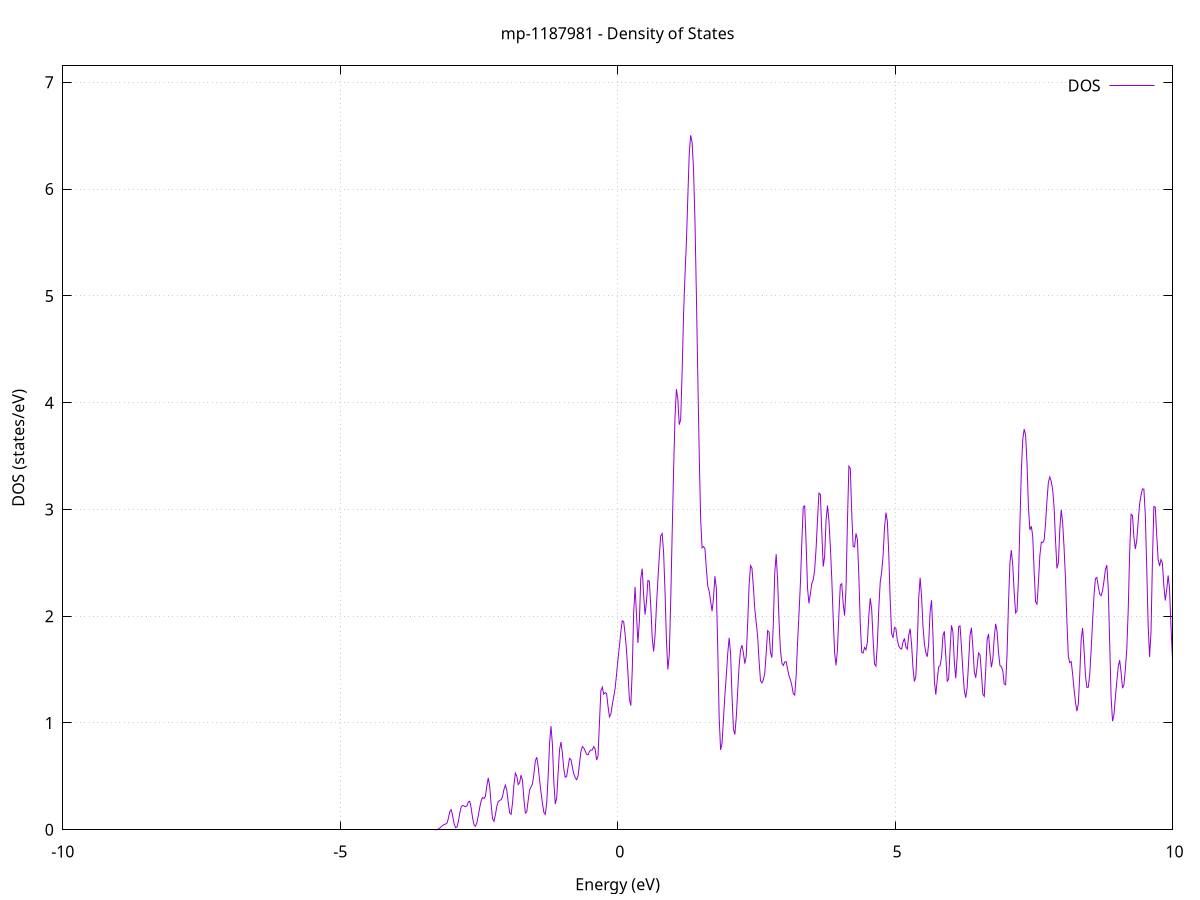 set title 'mp-1187981 - Density of States'
set xlabel 'Energy (eV)'
set ylabel 'DOS (states/eV)'
set grid
set xrange [-10:10]
set yrange [0:7.154]
set xzeroaxis lt -1
set terminal png size 800,600
set output 'mp-1187981_dos_gnuplot.png'
plot '-' using 1:2 with lines title 'DOS'
-31.768700 0.000000
-31.743000 0.000000
-31.717300 0.000000
-31.691700 0.000000
-31.666000 0.000000
-31.640300 0.000000
-31.614600 0.000000
-31.588900 0.000000
-31.563200 0.000000
-31.537500 0.000000
-31.511900 0.000000
-31.486200 0.000000
-31.460500 0.000000
-31.434800 0.000000
-31.409100 0.000000
-31.383400 0.000000
-31.357700 0.000000
-31.332000 0.000000
-31.306400 0.000000
-31.280700 0.000000
-31.255000 0.000000
-31.229300 0.000000
-31.203600 0.000000
-31.177900 0.000000
-31.152200 0.000000
-31.126500 0.000000
-31.100900 0.000000
-31.075200 0.000000
-31.049500 0.000000
-31.023800 0.000000
-30.998100 0.000000
-30.972400 0.000000
-30.946700 0.000000
-30.921100 0.000000
-30.895400 0.000000
-30.869700 0.000000
-30.844000 0.000000
-30.818300 0.000000
-30.792600 0.000000
-30.766900 0.000000
-30.741200 0.000000
-30.715600 0.000000
-30.689900 0.000000
-30.664200 0.000000
-30.638500 0.000000
-30.612800 0.000000
-30.587100 0.000000
-30.561400 0.000000
-30.535700 0.000000
-30.510100 0.000000
-30.484400 0.000000
-30.458700 0.000000
-30.433000 0.000000
-30.407300 0.000000
-30.381600 0.000000
-30.355900 0.000000
-30.330300 0.000000
-30.304600 0.000000
-30.278900 0.000000
-30.253200 0.000000
-30.227500 0.000000
-30.201800 0.000000
-30.176100 0.000000
-30.150400 0.000000
-30.124800 0.000000
-30.099100 0.000000
-30.073400 0.000000
-30.047700 0.000000
-30.022000 0.000000
-29.996300 0.000000
-29.970600 0.000000
-29.944900 0.000000
-29.919300 0.000000
-29.893600 0.000000
-29.867900 0.000000
-29.842200 0.000000
-29.816500 0.000000
-29.790800 0.000000
-29.765100 0.000000
-29.739400 0.000000
-29.713800 0.000000
-29.688100 0.000000
-29.662400 0.000000
-29.636700 0.000000
-29.611000 0.000000
-29.585300 0.000600
-29.559600 0.011700
-29.534000 0.147200
-29.508300 1.118800
-29.482600 5.194300
-29.456900 14.894000
-29.431200 26.762800
-29.405500 30.654700
-29.379800 22.735100
-29.354100 11.007400
-29.328500 3.466800
-29.302800 0.700600
-29.277100 0.089200
-29.251400 0.007000
-29.225700 0.000300
-29.200000 0.000000
-29.174300 0.000000
-29.148600 0.000000
-29.123000 0.000000
-29.097300 0.000000
-29.071600 0.000000
-29.045900 0.000000
-29.020200 0.000000
-28.994500 0.000000
-28.968800 0.000000
-28.943200 0.000000
-28.917500 0.000000
-28.891800 0.000000
-28.866100 0.000000
-28.840400 0.000000
-28.814700 0.000000
-28.789000 0.000000
-28.763300 0.000000
-28.737700 0.000000
-28.712000 0.000000
-28.686300 0.000000
-28.660600 0.000000
-28.634900 0.000000
-28.609200 0.000000
-28.583500 0.000000
-28.557800 0.000000
-28.532200 0.000000
-28.506500 0.000000
-28.480800 0.000000
-28.455100 0.000000
-28.429400 0.000000
-28.403700 0.000000
-28.378000 0.000000
-28.352400 0.000000
-28.326700 0.000000
-28.301000 0.000000
-28.275300 0.000000
-28.249600 0.000000
-28.223900 0.000000
-28.198200 0.000000
-28.172500 0.000000
-28.146900 0.000000
-28.121200 0.000000
-28.095500 0.000000
-28.069800 0.000000
-28.044100 0.000000
-28.018400 0.000000
-27.992700 0.000000
-27.967000 0.000000
-27.941400 0.000000
-27.915700 0.000000
-27.890000 0.000000
-27.864300 0.000000
-27.838600 0.000000
-27.812900 0.000000
-27.787200 0.000000
-27.761600 0.000000
-27.735900 0.000000
-27.710200 0.000000
-27.684500 0.000000
-27.658800 0.000000
-27.633100 0.000000
-27.607400 0.000000
-27.581700 0.000000
-27.556100 0.000000
-27.530400 0.000000
-27.504700 0.000000
-27.479000 0.000000
-27.453300 0.000000
-27.427600 0.000000
-27.401900 0.000000
-27.376200 0.000000
-27.350600 0.000000
-27.324900 0.000000
-27.299200 0.000000
-27.273500 0.000000
-27.247800 0.000000
-27.222100 0.000000
-27.196400 0.000000
-27.170800 0.000000
-27.145100 0.000000
-27.119400 0.000000
-27.093700 0.000000
-27.068000 0.000000
-27.042300 0.000000
-27.016600 0.000000
-26.990900 0.000000
-26.965300 0.000000
-26.939600 0.000000
-26.913900 0.000000
-26.888200 0.000000
-26.862500 0.000000
-26.836800 0.000000
-26.811100 0.000000
-26.785400 0.000000
-26.759800 0.000000
-26.734100 0.000000
-26.708400 0.000000
-26.682700 0.000000
-26.657000 0.000000
-26.631300 0.000000
-26.605600 0.000000
-26.580000 0.000000
-26.554300 0.000000
-26.528600 0.000000
-26.502900 0.000000
-26.477200 0.000000
-26.451500 0.000000
-26.425800 0.000000
-26.400100 0.000000
-26.374500 0.000000
-26.348800 0.000000
-26.323100 0.000000
-26.297400 0.000000
-26.271700 0.000000
-26.246000 0.000000
-26.220300 0.000000
-26.194600 0.000000
-26.169000 0.000000
-26.143300 0.000000
-26.117600 0.000000
-26.091900 0.000000
-26.066200 0.000000
-26.040500 0.000000
-26.014800 0.000000
-25.989100 0.000000
-25.963500 0.000000
-25.937800 0.000000
-25.912100 0.000000
-25.886400 0.000000
-25.860700 0.000000
-25.835000 0.000000
-25.809300 0.000000
-25.783700 0.000000
-25.758000 0.000000
-25.732300 0.000000
-25.706600 0.000000
-25.680900 0.000000
-25.655200 0.000000
-25.629500 0.000000
-25.603800 0.000000
-25.578200 0.000000
-25.552500 0.000000
-25.526800 0.000000
-25.501100 0.000000
-25.475400 0.000000
-25.449700 0.000000
-25.424000 0.000000
-25.398300 0.000000
-25.372700 0.000000
-25.347000 0.000000
-25.321300 0.000000
-25.295600 0.000000
-25.269900 0.000000
-25.244200 0.000000
-25.218500 0.000000
-25.192900 0.000000
-25.167200 0.000000
-25.141500 0.000000
-25.115800 0.000000
-25.090100 0.000000
-25.064400 0.000000
-25.038700 0.000000
-25.013000 0.000000
-24.987400 0.000000
-24.961700 0.000000
-24.936000 0.000000
-24.910300 0.000000
-24.884600 0.000000
-24.858900 0.000000
-24.833200 0.000000
-24.807500 0.000000
-24.781900 0.000000
-24.756200 0.000000
-24.730500 0.000000
-24.704800 0.000000
-24.679100 0.000000
-24.653400 0.000000
-24.627700 0.000000
-24.602100 0.000000
-24.576400 0.000000
-24.550700 0.000000
-24.525000 0.000000
-24.499300 0.000000
-24.473600 0.000000
-24.447900 0.000000
-24.422200 0.000000
-24.396600 0.000000
-24.370900 0.000000
-24.345200 0.000000
-24.319500 0.000000
-24.293800 0.000000
-24.268100 0.000000
-24.242400 0.000000
-24.216700 0.000000
-24.191100 0.000000
-24.165400 0.000000
-24.139700 0.000000
-24.114000 0.000000
-24.088300 0.000000
-24.062600 0.000000
-24.036900 0.000000
-24.011300 0.000000
-23.985600 0.000000
-23.959900 0.000000
-23.934200 0.000000
-23.908500 0.000000
-23.882800 0.000000
-23.857100 0.000000
-23.831400 0.000000
-23.805800 0.000000
-23.780100 0.000000
-23.754400 0.000000
-23.728700 0.000000
-23.703000 0.000000
-23.677300 0.000000
-23.651600 0.000000
-23.625900 0.000000
-23.600300 0.000000
-23.574600 0.000000
-23.548900 0.000000
-23.523200 0.000000
-23.497500 0.000000
-23.471800 0.000000
-23.446100 0.000000
-23.420500 0.000000
-23.394800 0.000000
-23.369100 0.000000
-23.343400 0.000000
-23.317700 0.000000
-23.292000 0.000000
-23.266300 0.000000
-23.240600 0.000000
-23.215000 0.000000
-23.189300 0.000000
-23.163600 0.000000
-23.137900 0.000000
-23.112200 0.000000
-23.086500 0.000000
-23.060800 0.000000
-23.035100 0.000000
-23.009500 0.000000
-22.983800 0.000000
-22.958100 0.000000
-22.932400 0.000000
-22.906700 0.000000
-22.881000 0.000000
-22.855300 0.000000
-22.829700 0.000000
-22.804000 0.000000
-22.778300 0.000000
-22.752600 0.000000
-22.726900 0.000000
-22.701200 0.000000
-22.675500 0.000000
-22.649800 0.000000
-22.624200 0.000000
-22.598500 0.000000
-22.572800 0.000000
-22.547100 0.000000
-22.521400 0.000000
-22.495700 0.000000
-22.470000 0.000000
-22.444300 0.000000
-22.418700 0.000000
-22.393000 0.000000
-22.367300 0.000000
-22.341600 0.000000
-22.315900 0.000000
-22.290200 0.000000
-22.264500 0.000000
-22.238900 0.000000
-22.213200 0.000000
-22.187500 0.000000
-22.161800 0.000000
-22.136100 0.000000
-22.110400 0.000000
-22.084700 0.000000
-22.059000 0.000000
-22.033400 0.000000
-22.007700 0.000000
-21.982000 0.000000
-21.956300 0.000000
-21.930600 0.000000
-21.904900 0.000000
-21.879200 0.000000
-21.853500 0.000000
-21.827900 0.000000
-21.802200 0.000000
-21.776500 0.000000
-21.750800 0.000000
-21.725100 0.000000
-21.699400 0.000000
-21.673700 0.000000
-21.648000 0.000000
-21.622400 0.000000
-21.596700 0.000000
-21.571000 0.000000
-21.545300 0.000000
-21.519600 0.000000
-21.493900 0.000000
-21.468200 0.000000
-21.442600 0.000000
-21.416900 0.000000
-21.391200 0.000000
-21.365500 0.000000
-21.339800 0.000000
-21.314100 0.000000
-21.288400 0.000000
-21.262700 0.000000
-21.237100 0.000000
-21.211400 0.000000
-21.185700 0.000000
-21.160000 0.000000
-21.134300 0.000000
-21.108600 0.000000
-21.082900 0.000000
-21.057200 0.000000
-21.031600 0.000000
-21.005900 0.000000
-20.980200 0.000000
-20.954500 0.000000
-20.928800 0.000000
-20.903100 0.000000
-20.877400 0.000000
-20.851800 0.000100
-20.826100 0.001400
-20.800400 0.016300
-20.774700 0.123000
-20.749000 0.603600
-20.723300 1.976800
-20.697600 4.456700
-20.671900 7.122000
-20.646300 8.320900
-20.620600 7.583800
-20.594900 6.559400
-20.569200 7.385500
-20.543500 10.560700
-20.517800 14.578600
-20.492100 16.914100
-20.466400 15.729600
-20.440800 11.923800
-20.415100 8.653000
-20.389400 8.108200
-20.363700 10.077200
-20.338000 13.023800
-20.312300 15.185800
-20.286600 15.863800
-20.261000 16.489300
-20.235300 19.079800
-20.209600 23.538000
-20.183900 27.634200
-20.158200 28.611200
-20.132500 24.362900
-20.106800 15.781000
-20.081100 7.279400
-20.055500 2.285300
-20.029800 0.474000
-20.004100 0.063600
-19.978400 0.005400
-19.952700 0.000300
-19.927000 0.000000
-19.901300 0.000000
-19.875600 0.000000
-19.850000 0.000000
-19.824300 0.000000
-19.798600 0.000000
-19.772900 0.000000
-19.747200 0.000000
-19.721500 0.000000
-19.695800 0.000000
-19.670200 0.000000
-19.644500 0.000000
-19.618800 0.000000
-19.593100 0.000000
-19.567400 0.000000
-19.541700 0.000000
-19.516000 0.000000
-19.490300 0.000000
-19.464700 0.000000
-19.439000 0.000000
-19.413300 0.000000
-19.387600 0.000000
-19.361900 0.000000
-19.336200 0.000000
-19.310500 0.000000
-19.284800 0.000000
-19.259200 0.000000
-19.233500 0.000000
-19.207800 0.000000
-19.182100 0.000000
-19.156400 0.000000
-19.130700 0.000000
-19.105000 0.000000
-19.079400 0.000000
-19.053700 0.000000
-19.028000 0.000000
-19.002300 0.000000
-18.976600 0.000000
-18.950900 0.000000
-18.925200 0.000000
-18.899500 0.000000
-18.873900 0.000000
-18.848200 0.000000
-18.822500 0.000000
-18.796800 0.000000
-18.771100 0.000000
-18.745400 0.000000
-18.719700 0.000000
-18.694000 0.000000
-18.668400 0.000000
-18.642700 0.000000
-18.617000 0.000000
-18.591300 0.000000
-18.565600 0.000000
-18.539900 0.000000
-18.514200 0.000000
-18.488600 0.000000
-18.462900 0.000000
-18.437200 0.000000
-18.411500 0.000000
-18.385800 0.000000
-18.360100 0.000000
-18.334400 0.000000
-18.308700 0.000000
-18.283100 0.000000
-18.257400 0.000000
-18.231700 0.000000
-18.206000 0.000000
-18.180300 0.000000
-18.154600 0.000000
-18.128900 0.000000
-18.103200 0.000000
-18.077600 0.000000
-18.051900 0.000000
-18.026200 0.000000
-18.000500 0.000000
-17.974800 0.000000
-17.949100 0.000000
-17.923400 0.000000
-17.897700 0.000000
-17.872100 0.000000
-17.846400 0.000000
-17.820700 0.000000
-17.795000 0.000000
-17.769300 0.000000
-17.743600 0.000000
-17.717900 0.000000
-17.692300 0.000000
-17.666600 0.000000
-17.640900 0.000000
-17.615200 0.000000
-17.589500 0.000000
-17.563800 0.000000
-17.538100 0.000000
-17.512400 0.000000
-17.486800 0.000000
-17.461100 0.000000
-17.435400 0.000000
-17.409700 0.000000
-17.384000 0.000000
-17.358300 0.000000
-17.332600 0.000000
-17.306900 0.000000
-17.281300 0.000000
-17.255600 0.000000
-17.229900 0.000000
-17.204200 0.000000
-17.178500 0.000000
-17.152800 0.000000
-17.127100 0.000000
-17.101500 0.000000
-17.075800 0.000000
-17.050100 0.000000
-17.024400 0.000000
-16.998700 0.000000
-16.973000 0.000000
-16.947300 0.000000
-16.921600 0.000000
-16.896000 0.000000
-16.870300 0.000000
-16.844600 0.000000
-16.818900 0.000000
-16.793200 0.000000
-16.767500 0.000000
-16.741800 0.000000
-16.716100 0.000000
-16.690500 0.000000
-16.664800 0.000000
-16.639100 0.000000
-16.613400 0.000000
-16.587700 0.000000
-16.562000 0.000000
-16.536300 0.000000
-16.510700 0.000000
-16.485000 0.000000
-16.459300 0.000000
-16.433600 0.000000
-16.407900 0.000000
-16.382200 0.000000
-16.356500 0.000000
-16.330800 0.000000
-16.305200 0.000000
-16.279500 0.000000
-16.253800 0.000000
-16.228100 0.000000
-16.202400 0.000000
-16.176700 0.000000
-16.151000 0.000000
-16.125300 0.000000
-16.099700 0.000000
-16.074000 0.000000
-16.048300 0.000000
-16.022600 0.000000
-15.996900 0.000000
-15.971200 0.000000
-15.945500 0.000000
-15.919900 0.000000
-15.894200 0.000000
-15.868500 0.000000
-15.842800 0.000000
-15.817100 0.000000
-15.791400 0.000000
-15.765700 0.000000
-15.740000 0.000000
-15.714400 0.000000
-15.688700 0.000000
-15.663000 0.000000
-15.637300 0.000000
-15.611600 0.000000
-15.585900 0.000000
-15.560200 0.000000
-15.534500 0.000000
-15.508900 0.000000
-15.483200 0.000000
-15.457500 0.000000
-15.431800 0.000000
-15.406100 0.000000
-15.380400 0.000000
-15.354700 0.000000
-15.329100 0.000000
-15.303400 0.000000
-15.277700 0.000000
-15.252000 0.000000
-15.226300 0.000000
-15.200600 0.000000
-15.174900 0.000000
-15.149200 0.000000
-15.123600 0.000000
-15.097900 0.000000
-15.072200 0.000000
-15.046500 0.000000
-15.020800 0.000000
-14.995100 0.000000
-14.969400 0.000000
-14.943700 0.000000
-14.918100 0.000000
-14.892400 0.000000
-14.866700 0.000000
-14.841000 0.000000
-14.815300 0.000000
-14.789600 0.000000
-14.763900 0.000000
-14.738300 0.000000
-14.712600 0.000000
-14.686900 0.000000
-14.661200 0.000000
-14.635500 0.000000
-14.609800 0.000000
-14.584100 0.000000
-14.558400 0.000000
-14.532800 0.000000
-14.507100 0.000000
-14.481400 0.000000
-14.455700 0.000000
-14.430000 0.000000
-14.404300 0.000000
-14.378600 0.000000
-14.352900 0.000000
-14.327300 0.000000
-14.301600 0.000000
-14.275900 0.000000
-14.250200 0.000000
-14.224500 0.000000
-14.198800 0.000000
-14.173100 0.000000
-14.147500 0.000000
-14.121800 0.000000
-14.096100 0.000000
-14.070400 0.000000
-14.044700 0.000000
-14.019000 0.000000
-13.993300 0.000000
-13.967600 0.000000
-13.942000 0.000000
-13.916300 0.000000
-13.890600 0.000000
-13.864900 0.000000
-13.839200 0.000000
-13.813500 0.000000
-13.787800 0.000000
-13.762100 0.000000
-13.736500 0.000000
-13.710800 0.000000
-13.685100 0.000000
-13.659400 0.000000
-13.633700 0.000000
-13.608000 0.000000
-13.582300 0.000000
-13.556600 0.000000
-13.531000 0.000000
-13.505300 0.000000
-13.479600 0.000000
-13.453900 0.000000
-13.428200 0.000000
-13.402500 0.000000
-13.376800 0.000000
-13.351200 0.000000
-13.325500 0.000000
-13.299800 0.000000
-13.274100 0.000000
-13.248400 0.000000
-13.222700 0.000000
-13.197000 0.000000
-13.171300 0.000000
-13.145700 0.000000
-13.120000 0.000000
-13.094300 0.000000
-13.068600 0.000000
-13.042900 0.000000
-13.017200 0.000000
-12.991500 0.000000
-12.965800 0.000000
-12.940200 0.000000
-12.914500 0.000000
-12.888800 0.000000
-12.863100 0.000000
-12.837400 0.000000
-12.811700 0.000000
-12.786000 0.000000
-12.760400 0.000000
-12.734700 0.000000
-12.709000 0.000000
-12.683300 0.000000
-12.657600 0.000000
-12.631900 0.000000
-12.606200 0.000000
-12.580500 0.000000
-12.554900 0.000000
-12.529200 0.000000
-12.503500 0.000000
-12.477800 0.000000
-12.452100 0.000000
-12.426400 0.000000
-12.400700 0.000000
-12.375000 0.000000
-12.349400 0.000000
-12.323700 0.000000
-12.298000 0.000000
-12.272300 0.000000
-12.246600 0.000000
-12.220900 0.000000
-12.195200 0.000000
-12.169600 0.000000
-12.143900 0.000000
-12.118200 0.000000
-12.092500 0.000000
-12.066800 0.000000
-12.041100 0.000000
-12.015400 0.000000
-11.989700 0.000000
-11.964100 0.000000
-11.938400 0.000000
-11.912700 0.000000
-11.887000 0.000000
-11.861300 0.000000
-11.835600 0.000000
-11.809900 0.000000
-11.784200 0.000000
-11.758600 0.000000
-11.732900 0.000000
-11.707200 0.000000
-11.681500 0.000000
-11.655800 0.000000
-11.630100 0.000000
-11.604400 0.000000
-11.578800 0.000000
-11.553100 0.000000
-11.527400 0.000000
-11.501700 0.000000
-11.476000 0.000000
-11.450300 0.000000
-11.424600 0.000000
-11.398900 0.000000
-11.373300 0.000000
-11.347600 0.000000
-11.321900 0.000000
-11.296200 0.000000
-11.270500 0.000000
-11.244800 0.000000
-11.219100 0.000000
-11.193400 0.000000
-11.167800 0.000000
-11.142100 0.000000
-11.116400 0.000000
-11.090700 0.000000
-11.065000 0.000000
-11.039300 0.000000
-11.013600 0.000000
-10.988000 0.000000
-10.962300 0.000000
-10.936600 0.000000
-10.910900 0.000000
-10.885200 0.000000
-10.859500 0.000000
-10.833800 0.000000
-10.808100 0.000000
-10.782500 0.000000
-10.756800 0.000000
-10.731100 0.000000
-10.705400 0.000000
-10.679700 0.000000
-10.654000 0.000000
-10.628300 0.000000
-10.602600 0.000000
-10.577000 0.000000
-10.551300 0.000000
-10.525600 0.000000
-10.499900 0.000000
-10.474200 0.000000
-10.448500 0.000000
-10.422800 0.000000
-10.397200 0.000000
-10.371500 0.000000
-10.345800 0.000000
-10.320100 0.000000
-10.294400 0.000000
-10.268700 0.000000
-10.243000 0.000000
-10.217300 0.000000
-10.191700 0.000000
-10.166000 0.000000
-10.140300 0.000000
-10.114600 0.000000
-10.088900 0.000000
-10.063200 0.000000
-10.037500 0.000000
-10.011800 0.000000
-9.986200 0.000000
-9.960500 0.000000
-9.934800 0.000000
-9.909100 0.000000
-9.883400 0.000000
-9.857700 0.000000
-9.832000 0.000000
-9.806300 0.000000
-9.780700 0.000000
-9.755000 0.000000
-9.729300 0.000000
-9.703600 0.000000
-9.677900 0.000000
-9.652200 0.000000
-9.626500 0.000000
-9.600900 0.000000
-9.575200 0.000000
-9.549500 0.000000
-9.523800 0.000000
-9.498100 0.000000
-9.472400 0.000000
-9.446700 0.000000
-9.421000 0.000000
-9.395400 0.000000
-9.369700 0.000000
-9.344000 0.000000
-9.318300 0.000000
-9.292600 0.000000
-9.266900 0.000000
-9.241200 0.000000
-9.215500 0.000000
-9.189900 0.000000
-9.164200 0.000000
-9.138500 0.000000
-9.112800 0.000000
-9.087100 0.000000
-9.061400 0.000000
-9.035700 0.000000
-9.010100 0.000000
-8.984400 0.000000
-8.958700 0.000000
-8.933000 0.000000
-8.907300 0.000000
-8.881600 0.000000
-8.855900 0.000000
-8.830200 0.000000
-8.804600 0.000000
-8.778900 0.000000
-8.753200 0.000000
-8.727500 0.000000
-8.701800 0.000000
-8.676100 0.000000
-8.650400 0.000000
-8.624700 0.000000
-8.599100 0.000000
-8.573400 0.000000
-8.547700 0.000000
-8.522000 0.000000
-8.496300 0.000000
-8.470600 0.000000
-8.444900 0.000000
-8.419300 0.000000
-8.393600 0.000000
-8.367900 0.000000
-8.342200 0.000000
-8.316500 0.000000
-8.290800 0.000000
-8.265100 0.000000
-8.239400 0.000000
-8.213800 0.000000
-8.188100 0.000000
-8.162400 0.000000
-8.136700 0.000000
-8.111000 0.000000
-8.085300 0.000000
-8.059600 0.000000
-8.033900 0.000000
-8.008300 0.000000
-7.982600 0.000000
-7.956900 0.000000
-7.931200 0.000000
-7.905500 0.000000
-7.879800 0.000000
-7.854100 0.000000
-7.828500 0.000000
-7.802800 0.000000
-7.777100 0.000000
-7.751400 0.000000
-7.725700 0.000000
-7.700000 0.000000
-7.674300 0.000000
-7.648600 0.000000
-7.623000 0.000000
-7.597300 0.000000
-7.571600 0.000000
-7.545900 0.000000
-7.520200 0.000000
-7.494500 0.000000
-7.468800 0.000000
-7.443100 0.000000
-7.417500 0.000000
-7.391800 0.000000
-7.366100 0.000000
-7.340400 0.000000
-7.314700 0.000000
-7.289000 0.000000
-7.263300 0.000000
-7.237700 0.000000
-7.212000 0.000000
-7.186300 0.000000
-7.160600 0.000000
-7.134900 0.000000
-7.109200 0.000000
-7.083500 0.000000
-7.057800 0.000000
-7.032200 0.000000
-7.006500 0.000000
-6.980800 0.000000
-6.955100 0.000000
-6.929400 0.000000
-6.903700 0.000000
-6.878000 0.000000
-6.852300 0.000000
-6.826700 0.000000
-6.801000 0.000000
-6.775300 0.000000
-6.749600 0.000000
-6.723900 0.000000
-6.698200 0.000000
-6.672500 0.000000
-6.646900 0.000000
-6.621200 0.000000
-6.595500 0.000000
-6.569800 0.000000
-6.544100 0.000000
-6.518400 0.000000
-6.492700 0.000000
-6.467000 0.000000
-6.441400 0.000000
-6.415700 0.000000
-6.390000 0.000000
-6.364300 0.000000
-6.338600 0.000000
-6.312900 0.000000
-6.287200 0.000000
-6.261500 0.000000
-6.235900 0.000000
-6.210200 0.000000
-6.184500 0.000000
-6.158800 0.000000
-6.133100 0.000000
-6.107400 0.000000
-6.081700 0.000000
-6.056100 0.000000
-6.030400 0.000000
-6.004700 0.000000
-5.979000 0.000000
-5.953300 0.000000
-5.927600 0.000000
-5.901900 0.000000
-5.876200 0.000000
-5.850600 0.000000
-5.824900 0.000000
-5.799200 0.000000
-5.773500 0.000000
-5.747800 0.000000
-5.722100 0.000000
-5.696400 0.000000
-5.670700 0.000000
-5.645100 0.000000
-5.619400 0.000000
-5.593700 0.000000
-5.568000 0.000000
-5.542300 0.000000
-5.516600 0.000000
-5.490900 0.000000
-5.465200 0.000000
-5.439600 0.000000
-5.413900 0.000000
-5.388200 0.000000
-5.362500 0.000000
-5.336800 0.000000
-5.311100 0.000000
-5.285400 0.000000
-5.259800 0.000000
-5.234100 0.000000
-5.208400 0.000000
-5.182700 0.000000
-5.157000 0.000000
-5.131300 0.000000
-5.105600 0.000000
-5.079900 0.000000
-5.054300 0.000000
-5.028600 0.000000
-5.002900 0.000000
-4.977200 0.000000
-4.951500 0.000000
-4.925800 0.000000
-4.900100 0.000000
-4.874400 0.000000
-4.848800 0.000000
-4.823100 0.000000
-4.797400 0.000000
-4.771700 0.000000
-4.746000 0.000000
-4.720300 0.000000
-4.694600 0.000000
-4.669000 0.000000
-4.643300 0.000000
-4.617600 0.000000
-4.591900 0.000000
-4.566200 0.000000
-4.540500 0.000000
-4.514800 0.000000
-4.489100 0.000000
-4.463500 0.000000
-4.437800 0.000000
-4.412100 0.000000
-4.386400 0.000000
-4.360700 0.000000
-4.335000 0.000000
-4.309300 0.000000
-4.283600 0.000000
-4.258000 0.000000
-4.232300 0.000000
-4.206600 0.000000
-4.180900 0.000000
-4.155200 0.000000
-4.129500 0.000000
-4.103800 0.000000
-4.078200 0.000000
-4.052500 0.000000
-4.026800 0.000000
-4.001100 0.000000
-3.975400 0.000000
-3.949700 0.000000
-3.924000 0.000000
-3.898300 0.000000
-3.872700 0.000000
-3.847000 0.000000
-3.821300 0.000000
-3.795600 0.000000
-3.769900 0.000000
-3.744200 0.000000
-3.718500 0.000000
-3.692800 0.000000
-3.667200 0.000000
-3.641500 0.000000
-3.615800 0.000000
-3.590100 0.000000
-3.564400 0.000000
-3.538700 0.000000
-3.513000 0.000000
-3.487400 0.000000
-3.461700 0.000000
-3.436000 0.000000
-3.410300 0.000000
-3.384600 0.000000
-3.358900 0.000000
-3.333200 0.000000
-3.307500 0.000000
-3.281900 0.000300
-3.256200 0.001700
-3.230500 0.006800
-3.204800 0.017000
-3.179100 0.029000
-3.153400 0.040200
-3.127700 0.049700
-3.102000 0.053300
-3.076400 0.062500
-3.050700 0.106500
-3.025000 0.171300
-2.999300 0.187900
-2.973600 0.131200
-2.947900 0.058200
-2.922200 0.020200
-2.896600 0.025800
-2.870900 0.075900
-2.845200 0.155400
-2.819500 0.214000
-2.793800 0.227800
-2.768100 0.223100
-2.742400 0.215500
-2.716700 0.223900
-2.691100 0.259500
-2.665400 0.267400
-2.639700 0.203900
-2.614000 0.110100
-2.588300 0.045800
-2.562600 0.032000
-2.536900 0.066500
-2.511200 0.134300
-2.485600 0.209200
-2.459900 0.272100
-2.434200 0.302000
-2.408500 0.292500
-2.382800 0.313300
-2.357100 0.413800
-2.331400 0.485400
-2.305800 0.408500
-2.280100 0.235900
-2.254400 0.103700
-2.228700 0.078800
-2.203000 0.140700
-2.177300 0.220200
-2.151600 0.263200
-2.125900 0.275300
-2.100300 0.280900
-2.074600 0.311600
-2.048900 0.378300
-2.023200 0.418200
-1.997500 0.368200
-1.971800 0.255500
-1.946100 0.158300
-1.920400 0.144600
-1.894800 0.249200
-1.869100 0.420800
-1.843400 0.530600
-1.817700 0.502000
-1.792000 0.423100
-1.766300 0.441400
-1.740600 0.512500
-1.714900 0.461000
-1.689300 0.287100
-1.663600 0.156400
-1.637900 0.167800
-1.612200 0.277100
-1.586500 0.371900
-1.560800 0.402300
-1.535100 0.428900
-1.509500 0.521600
-1.483800 0.644700
-1.458100 0.679200
-1.432400 0.592400
-1.406700 0.464100
-1.381000 0.350400
-1.355300 0.248700
-1.329600 0.162000
-1.304000 0.145000
-1.278300 0.252400
-1.252600 0.497700
-1.226900 0.811700
-1.201200 0.971000
-1.175500 0.796900
-1.149800 0.448200
-1.124100 0.240900
-1.098500 0.299200
-1.072800 0.527700
-1.047100 0.751000
-1.021400 0.822000
-0.995700 0.716500
-0.970000 0.568400
-0.944300 0.491700
-0.918700 0.501200
-0.893000 0.588100
-0.867300 0.669000
-0.841600 0.657700
-0.815900 0.585900
-0.790200 0.522900
-0.764500 0.487000
-0.738800 0.469200
-0.713200 0.505500
-0.687500 0.619400
-0.661800 0.734300
-0.636100 0.778400
-0.610400 0.766900
-0.584700 0.737700
-0.559000 0.706400
-0.533300 0.702400
-0.507700 0.734200
-0.482000 0.746600
-0.456300 0.748100
-0.430600 0.778400
-0.404900 0.754800
-0.379200 0.652500
-0.353500 0.691500
-0.327900 1.001500
-0.302200 1.302100
-0.276500 1.336500
-0.250800 1.269700
-0.225100 1.284400
-0.199400 1.276900
-0.173700 1.157100
-0.148000 1.057500
-0.122400 1.083100
-0.096700 1.170900
-0.071000 1.245100
-0.045300 1.325800
-0.019600 1.456100
0.006100 1.596000
0.031800 1.720100
0.057500 1.853500
0.083100 1.957800
0.108800 1.948500
0.134500 1.833800
0.160200 1.677500
0.185900 1.466400
0.211600 1.224900
0.237300 1.163000
0.262900 1.486900
0.288600 2.031400
0.314300 2.273800
0.340000 2.010800
0.365700 1.749700
0.391400 1.953300
0.417100 2.354800
0.442800 2.445600
0.468400 2.196300
0.494100 2.015800
0.519800 2.137700
0.545500 2.335200
0.571200 2.328000
0.596900 2.095800
0.622600 1.799800
0.648300 1.669700
0.673900 1.818900
0.699600 2.099100
0.725300 2.337800
0.751000 2.563200
0.776700 2.753100
0.802400 2.774500
0.828100 2.599000
0.853700 2.234400
0.879400 1.773300
0.905100 1.500300
0.930800 1.643900
0.956500 2.142200
0.982200 2.763400
1.007900 3.358200
1.033600 3.860100
1.059200 4.126900
1.084900 4.033500
1.110600 3.794100
1.136300 3.841700
1.162000 4.283200
1.187700 4.818400
1.213400 5.193300
1.239100 5.502200
1.264700 5.922200
1.290400 6.331000
1.316100 6.504000
1.341800 6.438600
1.367500 6.190500
1.393200 5.712400
1.418900 5.015200
1.444500 4.249800
1.470200 3.515600
1.495900 2.913900
1.521600 2.640200
1.547300 2.652400
1.573000 2.634700
1.598700 2.446500
1.624400 2.281800
1.650000 2.233300
1.675700 2.142700
1.701400 2.047000
1.727100 2.163900
1.752800 2.374900
1.778500 2.262100
1.804200 1.692100
1.829900 1.048200
1.855500 0.747900
1.881200 0.810300
1.906900 1.035600
1.932600 1.259700
1.958300 1.442400
1.984000 1.650800
2.009700 1.797200
2.035400 1.651000
2.061000 1.259300
2.086700 0.943800
2.112400 0.892600
2.138100 1.053700
2.163800 1.300900
2.189500 1.534800
2.215200 1.686400
2.240800 1.728300
2.266500 1.656100
2.292200 1.555600
2.317900 1.628800
2.343600 1.938500
2.369300 2.290500
2.395000 2.474100
2.420700 2.450400
2.446300 2.274900
2.472000 2.064500
2.497700 1.938600
2.523400 1.811100
2.549100 1.578200
2.574800 1.395700
2.600500 1.375100
2.626200 1.404700
2.651800 1.465900
2.677500 1.657600
2.703200 1.864200
2.728900 1.850800
2.754600 1.659800
2.780300 1.612100
2.806000 1.933700
2.831600 2.408200
2.857300 2.580500
2.883000 2.338900
2.908700 1.952800
2.934400 1.679400
2.960100 1.561000
2.985800 1.538600
3.011500 1.571200
3.037100 1.574400
3.062800 1.506700
3.088500 1.441100
3.114200 1.404200
3.139900 1.350800
3.165600 1.274500
3.191300 1.262100
3.217000 1.439600
3.242600 1.750500
3.268300 2.022000
3.294000 2.307900
3.319700 2.699200
3.345400 3.025300
3.371100 3.032600
3.396800 2.675800
3.422400 2.262300
3.448100 2.119800
3.473800 2.211700
3.499500 2.306300
3.525200 2.341900
3.550900 2.434500
3.576600 2.634500
3.602300 2.906400
3.627900 3.152300
3.653600 3.141600
3.679300 2.789900
3.705000 2.464500
3.730700 2.561700
3.756400 2.900800
3.782100 3.036400
3.807800 2.895100
3.833400 2.652400
3.859100 2.353000
3.884800 1.983100
3.910500 1.656500
3.936200 1.539500
3.961900 1.689500
3.987600 2.017700
4.013200 2.291200
4.038900 2.304200
4.064600 2.118100
4.090300 2.006200
4.116000 2.262800
4.141700 2.888400
4.167400 3.404600
4.193100 3.383200
4.218700 2.975900
4.244400 2.653200
4.270100 2.648700
4.295800 2.775600
4.321500 2.718100
4.347200 2.377000
4.372900 1.929900
4.398600 1.661700
4.424200 1.655300
4.449900 1.707300
4.475600 1.685300
4.501300 1.757600
4.527000 2.003900
4.552700 2.168800
4.578400 2.064600
4.604000 1.786600
4.629700 1.551400
4.655400 1.533100
4.681100 1.745900
4.706800 2.076100
4.732500 2.320600
4.758200 2.412100
4.783900 2.567000
4.809500 2.826300
4.835200 2.969900
4.860900 2.890200
4.886600 2.580600
4.912300 2.146900
4.938000 1.837600
4.963700 1.797800
4.989400 1.894100
5.015000 1.884900
5.040700 1.775900
5.066400 1.720700
5.092100 1.700200
5.117800 1.692100
5.143500 1.756600
5.169200 1.792600
5.194800 1.711100
5.220500 1.691800
5.246200 1.823700
5.271900 1.883600
5.297600 1.734500
5.323300 1.514800
5.349000 1.388700
5.374700 1.440100
5.400300 1.740900
5.426000 2.167800
5.451700 2.360700
5.477400 2.186500
5.503100 1.905300
5.528800 1.739200
5.554500 1.659700
5.580200 1.620700
5.605800 1.743000
5.631500 2.041900
5.657200 2.149700
5.682900 1.823200
5.708600 1.392700
5.734300 1.265500
5.760000 1.404700
5.785600 1.527400
5.811300 1.535400
5.837000 1.614400
5.862700 1.817300
5.888400 1.858800
5.914100 1.626100
5.939800 1.387600
5.965500 1.414800
5.991100 1.686000
6.016800 1.914600
6.042500 1.854200
6.068200 1.568400
6.093900 1.419100
6.119600 1.623300
6.145300 1.900500
6.171000 1.909400
6.196600 1.711100
6.222300 1.486400
6.248000 1.303500
6.273700 1.236000
6.299400 1.334700
6.325100 1.566700
6.350800 1.820200
6.376500 1.892600
6.402100 1.709500
6.427800 1.481700
6.453500 1.423100
6.479200 1.531800
6.504900 1.656000
6.530600 1.640000
6.556300 1.466800
6.581900 1.268400
6.607600 1.249300
6.633300 1.491800
6.659000 1.783000
6.684700 1.833800
6.710400 1.653600
6.736100 1.522200
6.761800 1.600300
6.787400 1.799800
6.813100 1.928700
6.838800 1.855500
6.864500 1.659900
6.890200 1.537300
6.915900 1.527900
6.941600 1.488700
6.967300 1.365000
6.992900 1.358500
7.018600 1.655100
7.044300 2.123900
7.070000 2.501100
7.095700 2.619300
7.121400 2.474300
7.147100 2.218900
7.172700 2.031100
7.198400 2.052500
7.224100 2.353100
7.249800 2.863900
7.275500 3.360000
7.301200 3.651700
7.326900 3.752300
7.352600 3.698300
7.378200 3.427400
7.403900 3.020500
7.429600 2.808500
7.455300 2.842500
7.481000 2.750300
7.506700 2.416400
7.532400 2.134100
7.558100 2.113200
7.583700 2.315100
7.609400 2.567100
7.635100 2.694000
7.660800 2.689100
7.686500 2.714100
7.712200 2.866600
7.737900 3.084500
7.763500 3.256100
7.789200 3.304200
7.814900 3.260900
7.840600 3.187200
7.866300 3.017200
7.892000 2.709200
7.917700 2.447800
7.943400 2.500300
7.969000 2.815500
7.994700 2.996800
8.020400 2.876500
8.046100 2.640200
8.071800 2.346400
8.097500 1.942200
8.123200 1.621300
8.148900 1.564800
8.174500 1.575200
8.200200 1.458600
8.225900 1.311900
8.251600 1.194800
8.277300 1.110500
8.303000 1.178800
8.328700 1.454900
8.354300 1.786200
8.380000 1.890500
8.405700 1.690500
8.431400 1.444600
8.457100 1.332900
8.482800 1.335600
8.508500 1.456300
8.534200 1.685300
8.559800 1.954100
8.585500 2.197700
8.611200 2.351900
8.636900 2.363800
8.662600 2.279200
8.688300 2.207100
8.714000 2.192700
8.739700 2.240800
8.765300 2.330400
8.791000 2.436800
8.816700 2.477700
8.842400 2.257400
8.868100 1.748700
8.893800 1.240300
8.919500 1.016300
8.945100 1.079300
8.970800 1.241700
8.996500 1.388700
9.022200 1.527100
9.047900 1.588600
9.073600 1.473500
9.099300 1.325800
9.125000 1.357200
9.150600 1.504400
9.176300 1.690200
9.202000 2.058100
9.227700 2.592700
9.253400 2.955000
9.279100 2.941600
9.304800 2.737900
9.330500 2.630500
9.356100 2.711500
9.381800 2.892700
9.407500 3.052300
9.433200 3.134700
9.458900 3.192100
9.484600 3.190300
9.510300 2.945900
9.535900 2.444900
9.561600 1.908500
9.587300 1.619100
9.613000 1.853700
9.638700 2.520600
9.664400 3.027200
9.690100 3.021600
9.715800 2.754200
9.741400 2.532000
9.767100 2.470100
9.792800 2.531200
9.818500 2.495900
9.844200 2.286100
9.869900 2.147600
9.895600 2.247700
9.921300 2.381900
9.946900 2.256400
9.972600 1.904800
9.998300 1.615300
10.024000 1.605200
10.049700 1.899700
10.075400 2.282300
10.101100 2.459500
10.126800 2.403200
10.152400 2.269800
10.178100 2.177200
10.203800 2.149600
10.229500 2.126700
10.255200 2.085300
10.280900 2.062100
10.306600 2.120600
10.332200 2.270200
10.357900 2.298700
10.383600 2.039000
10.409300 1.727300
10.435000 1.602000
10.460700 1.531900
10.486400 1.369100
10.512100 1.203700
10.537700 1.177500
10.563400 1.307600
10.589100 1.504800
10.614800 1.717100
10.640500 1.961000
10.666200 2.230800
10.691900 2.418300
10.717600 2.333900
10.743200 1.950000
10.768900 1.550000
10.794600 1.409100
10.820300 1.526100
10.846000 1.787400
10.871700 2.069900
10.897400 2.300500
10.923000 2.586600
10.948700 2.948200
10.974400 3.131400
11.000100 3.020800
11.025800 2.764800
11.051500 2.451800
11.077200 2.134500
11.102900 1.930500
11.128500 1.894600
11.154200 1.939700
11.179900 1.877900
11.205600 1.614900
11.231300 1.359200
11.257000 1.354300
11.282700 1.498700
11.308400 1.542000
11.334000 1.421800
11.359700 1.273500
11.385400 1.235000
11.411100 1.320800
11.436800 1.488000
11.462500 1.682400
11.488200 1.879100
11.513800 2.059500
11.539500 2.084200
11.565200 1.841200
11.590900 1.497200
11.616600 1.258700
11.642300 1.102300
11.668000 1.018700
11.693700 1.097300
11.719300 1.302800
11.745000 1.525900
11.770700 1.693500
11.796400 1.819500
11.822100 1.937900
11.847800 1.938500
11.873500 1.717600
11.899200 1.381100
11.924800 1.168600
11.950500 1.190900
11.976200 1.353200
12.001900 1.544400
12.027600 1.658200
12.053300 1.551400
12.079000 1.241800
12.104600 0.997600
12.130300 1.048000
12.156000 1.305600
12.181700 1.529500
12.207400 1.676300
12.233100 1.789200
12.258800 1.763700
12.284500 1.575800
12.310100 1.425500
12.335800 1.439400
12.361500 1.524000
12.387200 1.564100
12.412900 1.518100
12.438600 1.396300
12.464300 1.288900
12.490000 1.306200
12.515600 1.405400
12.541300 1.462300
12.567000 1.499400
12.592700 1.587500
12.618400 1.700500
12.644100 1.808800
12.669800 1.921200
12.695400 2.004400
12.721100 1.999100
12.746800 1.940600
12.772500 1.888600
12.798200 1.784500
12.823900 1.603700
12.849600 1.567100
12.875300 1.877900
12.900900 2.228800
12.926600 2.103600
12.952300 1.564000
12.978000 1.081300
13.003700 0.877500
13.029400 0.905600
13.055100 1.123200
13.080800 1.499100
13.106400 1.831800
13.132100 1.916300
13.157800 1.902300
13.183500 1.955700
13.209200 1.956700
13.234900 1.915800
13.260600 1.988300
13.286200 2.097700
13.311900 2.118200
13.337600 2.137500
13.363300 2.160500
13.389000 2.072300
13.414700 1.946100
13.440400 1.888000
13.466100 1.876400
13.491700 1.922400
13.517400 2.015600
13.543100 2.105000
13.568800 2.264100
13.594500 2.523700
13.620200 2.715400
13.645900 2.700200
13.671600 2.559400
13.697200 2.506300
13.722900 2.588100
13.748600 2.532200
13.774300 2.197300
13.800000 1.826900
13.825700 1.586600
13.851400 1.413700
13.877000 1.343000
13.902700 1.505600
13.928400 1.834300
13.954100 2.100300
13.979800 2.173900
14.005500 2.107100
14.031200 2.128100
14.056900 2.374900
14.082500 2.639100
14.108200 2.678700
14.133900 2.538300
14.159600 2.338000
14.185300 2.091000
14.211000 1.812800
14.236700 1.590200
14.262400 1.570200
14.288000 1.850800
14.313700 2.254900
14.339400 2.525300
14.365100 2.723100
14.390800 2.937300
14.416500 2.975200
14.442200 2.693100
14.467900 2.242300
14.493500 1.950600
14.519200 2.087600
14.544900 2.547400
14.570600 2.840000
14.596300 2.676600
14.622000 2.349700
14.647700 2.310000
14.673300 2.567900
14.699000 2.740400
14.724700 2.622400
14.750400 2.410800
14.776100 2.408900
14.801800 2.719900
14.827500 3.095900
14.853200 3.154700
14.878800 2.885200
14.904500 2.559000
14.930200 2.331100
14.955900 2.305900
14.981600 2.521200
15.007300 2.802400
15.033000 3.063500
15.058700 3.424100
15.084300 3.731200
15.110000 3.602700
15.135700 3.105700
15.161400 2.731800
15.187100 2.699900
15.212800 2.759100
15.238500 2.625100
15.264100 2.355500
15.289800 2.236900
15.315500 2.316700
15.341200 2.414400
15.366900 2.517000
15.392600 2.627900
15.418300 2.582900
15.444000 2.412100
15.469600 2.322200
15.495300 2.265700
15.521000 2.077900
15.546700 1.880000
15.572400 1.918300
15.598100 2.130100
15.623800 2.255000
15.649500 2.219300
15.675100 2.056800
15.700800 1.775300
15.726500 1.490600
15.752200 1.341300
15.777900 1.355000
15.803600 1.523500
15.829300 1.776400
15.854900 1.907200
15.880600 1.787400
15.906300 1.665200
15.932000 1.842200
15.957700 2.160800
15.983400 2.255500
16.009100 2.111500
16.034800 2.006800
16.060400 2.031600
16.086100 1.972700
16.111800 1.675500
16.137500 1.285900
16.163200 1.013900
16.188900 0.905400
16.214600 0.865700
16.240300 0.781900
16.265900 0.682700
16.291600 0.663300
16.317300 0.692800
16.343000 0.733500
16.368700 0.857000
16.394400 1.023800
16.420100 1.089100
16.445700 1.011900
16.471400 0.823900
16.497100 0.624600
16.522800 0.577100
16.548500 0.703800
16.574200 0.781200
16.599900 0.621200
16.625600 0.356500
16.651200 0.233400
16.676900 0.296500
16.702600 0.382900
16.728300 0.354800
16.754000 0.262000
16.779700 0.222400
16.805400 0.254900
16.831100 0.267700
16.856700 0.194200
16.882400 0.089200
16.908100 0.025400
16.933800 0.004400
16.959500 0.000500
16.985200 0.000000
17.010900 0.000000
17.036500 0.000000
17.062200 0.000000
17.087900 0.000000
17.113600 0.000000
17.139300 0.000000
17.165000 0.000000
17.190700 0.000000
17.216400 0.000000
17.242000 0.000000
17.267700 0.000000
17.293400 0.000000
17.319100 0.000000
17.344800 0.000000
17.370500 0.000000
17.396200 0.000000
17.421900 0.000000
17.447500 0.000000
17.473200 0.000000
17.498900 0.000000
17.524600 0.000000
17.550300 0.000000
17.576000 0.000000
17.601700 0.000000
17.627300 0.000000
17.653000 0.000000
17.678700 0.000000
17.704400 0.000000
17.730100 0.000000
17.755800 0.000000
17.781500 0.000000
17.807200 0.000000
17.832800 0.000000
17.858500 0.000000
17.884200 0.000000
17.909900 0.000000
17.935600 0.000000
17.961300 0.000000
17.987000 0.000000
18.012700 0.000000
18.038300 0.000000
18.064000 0.000000
18.089700 0.000000
18.115400 0.000000
18.141100 0.000000
18.166800 0.000000
18.192500 0.000000
18.218200 0.000000
18.243800 0.000000
18.269500 0.000000
18.295200 0.000000
18.320900 0.000000
18.346600 0.000000
18.372300 0.000000
18.398000 0.000000
18.423600 0.000000
18.449300 0.000000
18.475000 0.000000
18.500700 0.000000
18.526400 0.000000
18.552100 0.000000
18.577800 0.000000
18.603500 0.000000
18.629100 0.000000
18.654800 0.000000
18.680500 0.000000
18.706200 0.000000
18.731900 0.000000
18.757600 0.000000
18.783300 0.000000
18.809000 0.000000
18.834600 0.000000
18.860300 0.000000
18.886000 0.000000
18.911700 0.000000
18.937400 0.000000
18.963100 0.000000
18.988800 0.000000
19.014400 0.000000
19.040100 0.000000
19.065800 0.000000
19.091500 0.000000
19.117200 0.000000
19.142900 0.000000
19.168600 0.000000
19.194300 0.000000
19.219900 0.000000
19.245600 0.000000
19.271300 0.000000
19.297000 0.000000
19.322700 0.000000
19.348400 0.000000
19.374100 0.000000
19.399800 0.000000
19.425400 0.000000
19.451100 0.000000
19.476800 0.000000
19.502500 0.000000
19.528200 0.000000
19.553900 0.000000
19.579600 0.000000
19.605200 0.000000
e
